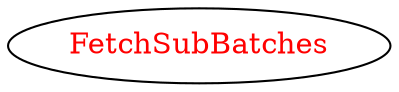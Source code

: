 digraph dependencyGraph {
 concentrate=true;
 ranksep="2.0";
 rankdir="LR"; 
 splines="ortho";
"FetchSubBatches" [fontcolor="red"];
}